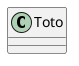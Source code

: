 {
  "sha1": "fh0pyvv1jj6tdzg7bp7agxqotmgrpvl",
  "insertion": {
    "when": "2024-06-01T09:03:06.132Z",
    "user": "plantuml@gmail.com"
  }
}
@startuml
skinparam CircledCharacterRadius 10
class Toto
@enduml
